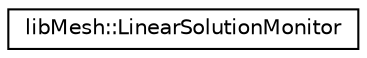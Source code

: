digraph "类继承关系图"
{
 // INTERACTIVE_SVG=YES
  edge [fontname="Helvetica",fontsize="10",labelfontname="Helvetica",labelfontsize="10"];
  node [fontname="Helvetica",fontsize="10",shape=record];
  rankdir="LR";
  Node1 [label="libMesh::LinearSolutionMonitor",height=0.2,width=0.4,color="black", fillcolor="white", style="filled",URL="$classlibMesh_1_1LinearSolutionMonitor.html",tooltip="Functor for use as callback in solve of nonlinear solver. "];
}

